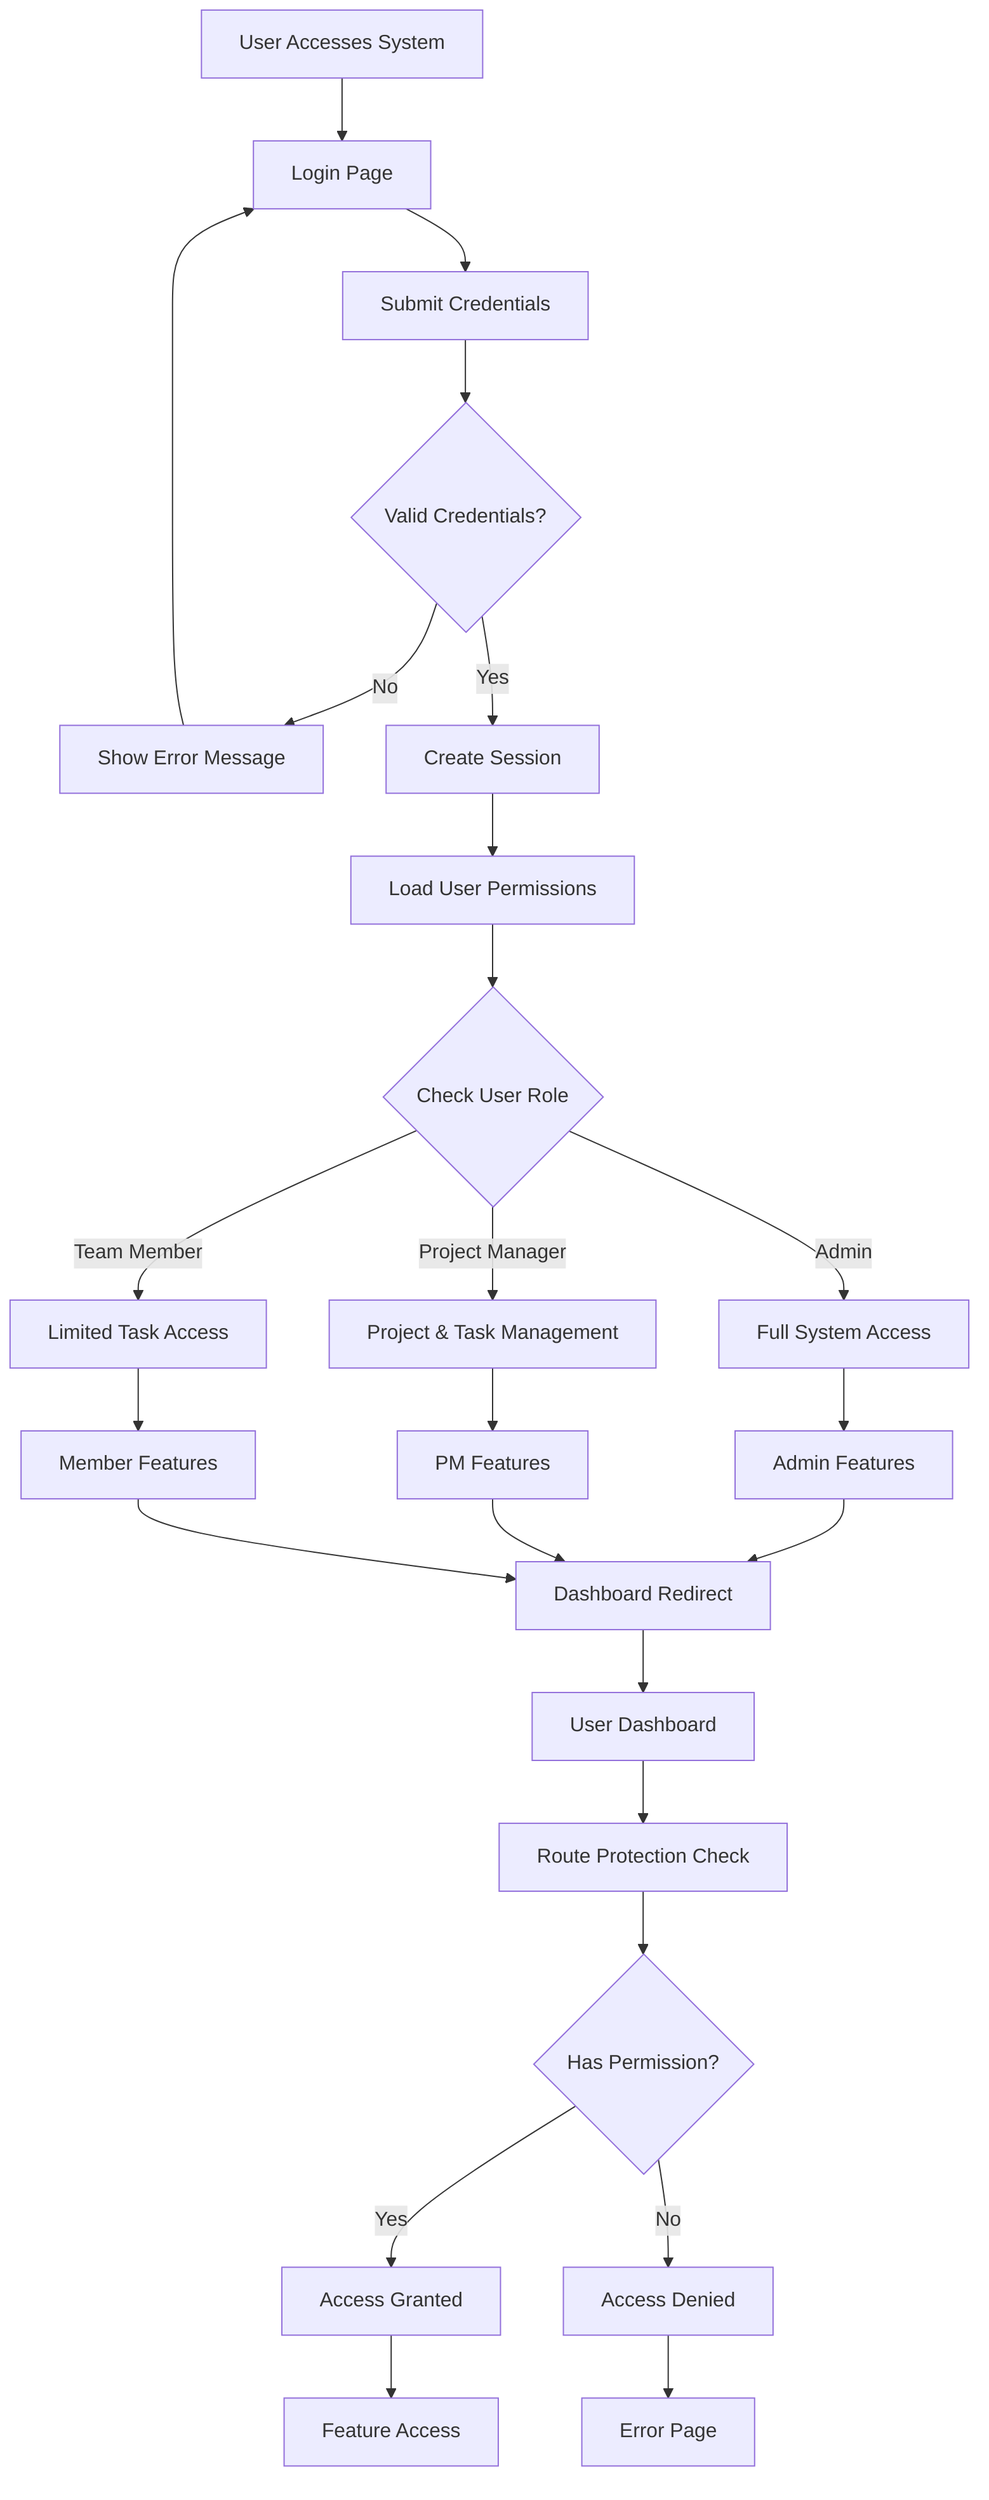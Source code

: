 graph TD
    A[User Accesses System] --> B[Login Page]
    B --> C[Submit Credentials]
    C --> D{Valid Credentials?}
    
    D -->|No| E[Show Error Message]
    E --> B
    
    D -->|Yes| F[Create Session]
    F --> G[Load User Permissions]
    G --> H{Check User Role}
    
    H -->|Admin| I[Full System Access]
    H -->|Project Manager| J[Project & Task Management]
    H -->|Team Member| K[Limited Task Access]
    
    I --> L[Admin Features]
    J --> M[PM Features]
    K --> N[Member Features]
    
    L --> O[Dashboard Redirect]
    M --> O
    N --> O
    
    O --> P[User Dashboard]
    P --> Q[Route Protection Check]
    Q --> R{Has Permission?}
    
    R -->|Yes| S[Access Granted]
    R -->|No| T[Access Denied]
    
    S --> U[Feature Access]
    T --> V[Error Page]